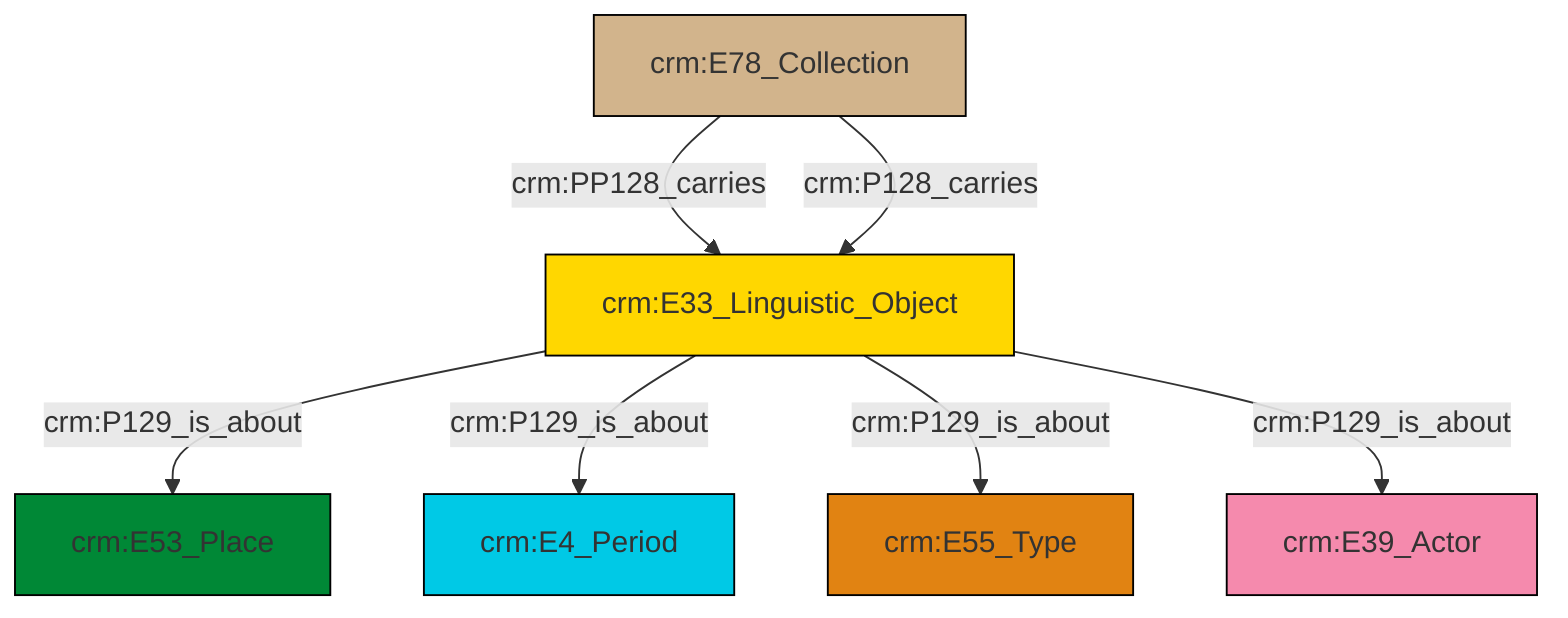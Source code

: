 graph TD
classDef Literal fill:#f2f2f2,stroke:#000000;
classDef CRM_Entity fill:#FFFFFF,stroke:#000000;
classDef Temporal_Entity fill:#00C9E6, stroke:#000000;
classDef Type fill:#E18312, stroke:#000000;
classDef Time-Span fill:#2C9C91, stroke:#000000;
classDef Appellation fill:#FFEB7F, stroke:#000000;
classDef Place fill:#008836, stroke:#000000;
classDef Persistent_Item fill:#B266B2, stroke:#000000;
classDef Conceptual_Object fill:#FFD700, stroke:#000000;
classDef Physical_Thing fill:#D2B48C, stroke:#000000;
classDef Actor fill:#f58aad, stroke:#000000;
classDef PC_Classes fill:#4ce600, stroke:#000000;
classDef Multi fill:#cccccc,stroke:#000000;

4["crm:E33_Linguistic_Object"]:::Conceptual_Object -->|crm:P129_is_about| 5["crm:E53_Place"]:::Place
0["crm:E78_Collection"]:::Physical_Thing -->|crm:PP128_carries| 4["crm:E33_Linguistic_Object"]:::Conceptual_Object
4["crm:E33_Linguistic_Object"]:::Conceptual_Object -->|crm:P129_is_about| 2["crm:E4_Period"]:::Temporal_Entity
4["crm:E33_Linguistic_Object"]:::Conceptual_Object -->|crm:P129_is_about| 6["crm:E55_Type"]:::Type
4["crm:E33_Linguistic_Object"]:::Conceptual_Object -->|crm:P129_is_about| 9["crm:E39_Actor"]:::Actor
0["crm:E78_Collection"]:::Physical_Thing -->|crm:P128_carries| 4["crm:E33_Linguistic_Object"]:::Conceptual_Object